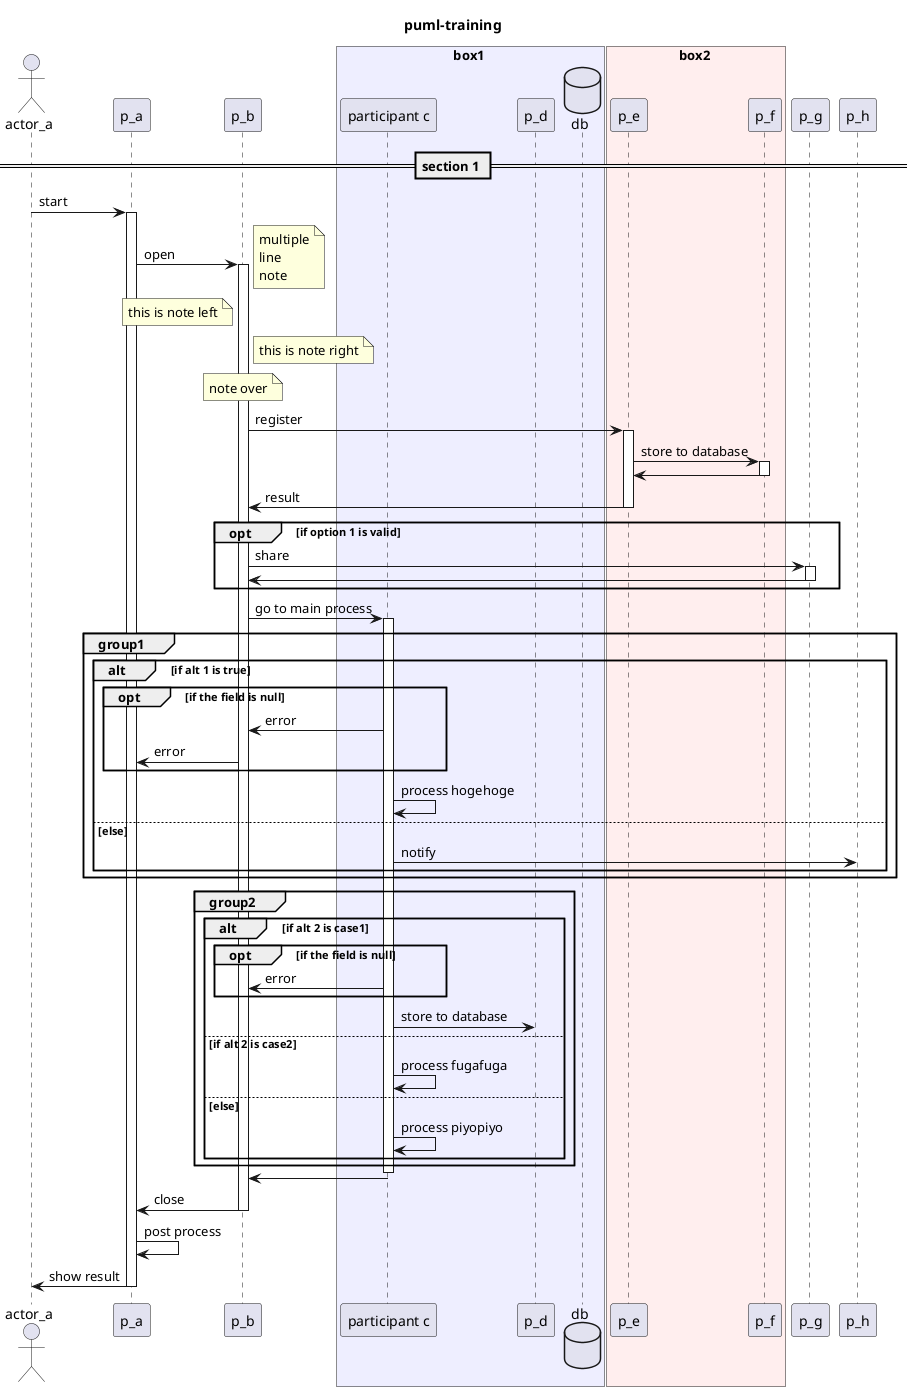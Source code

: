 @startuml uml1

title puml-training

actor actor_a
participant p_a
participant p_b
box box1 #eeeeff
participant "participant c" as p_c
participant p_d
database "db" as db
endbox
box box2 #ffeeee
participant p_e
participant p_f
endbox
participant p_g
participant p_h

== section 1 ==

actor_a -> p_a : start
activate p_a
  p_a -> p_b : open
  note right
    multiple
    line
    note
  end note
  note left p_b : this is note left
  note right p_b : this is note right
  note over p_b : note over
  activate p_b
    p_b -> p_e : register
    activate p_e
      p_e -> p_f : store to database
      activate p_f
        p_f -> p_e
      deactivate p_f
      p_e -> p_b : result
    deactivate p_e

    opt if option 1 is valid
      p_b -> p_g : share
      activate p_g
        p_g -> p_b
      deactivate p_g
    end opt

    p_b -> p_c : go to main process

    activate p_c
      group group1
        alt if alt 1 is true
          opt if the field is null
            p_c -> p_b : error
            p_b -> p_a : error
          end opt
          p_c -> p_c : process hogehoge
        else else
          p_c -> p_h : notify
        end alt
      end group

      group group2
        alt if alt 2 is case1
          opt if the field is null
            p_c -> p_b : error
          end opt
          p_c -> p_d : store to database
        else if alt 2 is case2
          p_c -> p_c : process fugafuga
        else else
          p_c -> p_c : process piyopiyo
        end alt
      end group
    deactivate p_c

    p_c -> p_b
    p_b -> p_a : close
  deactivate p_b
p_a -> p_a : post process
p_a -> actor_a : show result
deactivate p_a

@enduml
